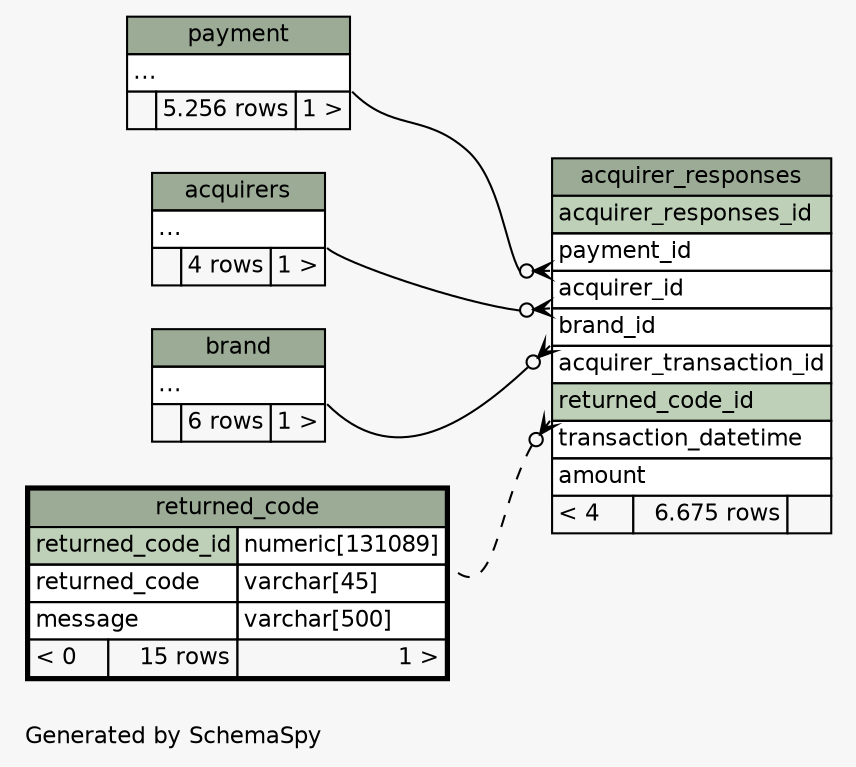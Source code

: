 // dot null on Windows 10 10.0
// SchemaSpy rev 590
digraph "impliedTwoDegreesRelationshipsDiagram" {
  graph [
    rankdir="RL"
    bgcolor="#f7f7f7"
    label="\nGenerated by SchemaSpy"
    labeljust="l"
    nodesep="0.18"
    ranksep="0.46"
    fontname="Helvetica"
    fontsize="11"
  ];
  node [
    fontname="Helvetica"
    fontsize="11"
    shape="plaintext"
  ];
  edge [
    arrowsize="0.8"
  ];
  "acquirer_responses":"acquirer_id":sw -> "acquirers":"elipses":se [arrowhead=none dir=back arrowtail=crowodot];
  "acquirer_responses":"brand_id":sw -> "brand":"elipses":se [arrowhead=none dir=back arrowtail=crowodot];
  "acquirer_responses":"payment_id":sw -> "payment":"elipses":se [arrowhead=none dir=back arrowtail=crowodot];
  "acquirer_responses":"returned_code_id":sw -> "returned_code":"returned_code_id.type":se [arrowhead=none dir=back arrowtail=crowodot style=dashed];
  "acquirer_responses" [
    label=<
    <TABLE BORDER="0" CELLBORDER="1" CELLSPACING="0" BGCOLOR="#ffffff">
      <TR><TD COLSPAN="3" BGCOLOR="#9bab96" ALIGN="CENTER">acquirer_responses</TD></TR>
      <TR><TD PORT="acquirer_responses_id" COLSPAN="3" BGCOLOR="#bed1b8" ALIGN="LEFT">acquirer_responses_id</TD></TR>
      <TR><TD PORT="payment_id" COLSPAN="3" ALIGN="LEFT">payment_id</TD></TR>
      <TR><TD PORT="acquirer_id" COLSPAN="3" ALIGN="LEFT">acquirer_id</TD></TR>
      <TR><TD PORT="brand_id" COLSPAN="3" ALIGN="LEFT">brand_id</TD></TR>
      <TR><TD PORT="acquirer_transaction_id" COLSPAN="3" ALIGN="LEFT">acquirer_transaction_id</TD></TR>
      <TR><TD PORT="returned_code_id" COLSPAN="3" BGCOLOR="#bed1b8" ALIGN="LEFT">returned_code_id</TD></TR>
      <TR><TD PORT="transaction_datetime" COLSPAN="3" ALIGN="LEFT">transaction_datetime</TD></TR>
      <TR><TD PORT="amount" COLSPAN="3" ALIGN="LEFT">amount</TD></TR>
      <TR><TD ALIGN="LEFT" BGCOLOR="#f7f7f7">&lt; 4</TD><TD ALIGN="RIGHT" BGCOLOR="#f7f7f7">6.675 rows</TD><TD ALIGN="RIGHT" BGCOLOR="#f7f7f7">  </TD></TR>
    </TABLE>>
    URL="acquirer_responses.html"
    tooltip="acquirer_responses"
  ];
  "acquirers" [
    label=<
    <TABLE BORDER="0" CELLBORDER="1" CELLSPACING="0" BGCOLOR="#ffffff">
      <TR><TD COLSPAN="3" BGCOLOR="#9bab96" ALIGN="CENTER">acquirers</TD></TR>
      <TR><TD PORT="elipses" COLSPAN="3" ALIGN="LEFT">...</TD></TR>
      <TR><TD ALIGN="LEFT" BGCOLOR="#f7f7f7">  </TD><TD ALIGN="RIGHT" BGCOLOR="#f7f7f7">4 rows</TD><TD ALIGN="RIGHT" BGCOLOR="#f7f7f7">1 &gt;</TD></TR>
    </TABLE>>
    URL="acquirers.html"
    tooltip="acquirers"
  ];
  "brand" [
    label=<
    <TABLE BORDER="0" CELLBORDER="1" CELLSPACING="0" BGCOLOR="#ffffff">
      <TR><TD COLSPAN="3" BGCOLOR="#9bab96" ALIGN="CENTER">brand</TD></TR>
      <TR><TD PORT="elipses" COLSPAN="3" ALIGN="LEFT">...</TD></TR>
      <TR><TD ALIGN="LEFT" BGCOLOR="#f7f7f7">  </TD><TD ALIGN="RIGHT" BGCOLOR="#f7f7f7">6 rows</TD><TD ALIGN="RIGHT" BGCOLOR="#f7f7f7">1 &gt;</TD></TR>
    </TABLE>>
    URL="brand.html"
    tooltip="brand"
  ];
  "payment" [
    label=<
    <TABLE BORDER="0" CELLBORDER="1" CELLSPACING="0" BGCOLOR="#ffffff">
      <TR><TD COLSPAN="3" BGCOLOR="#9bab96" ALIGN="CENTER">payment</TD></TR>
      <TR><TD PORT="elipses" COLSPAN="3" ALIGN="LEFT">...</TD></TR>
      <TR><TD ALIGN="LEFT" BGCOLOR="#f7f7f7">  </TD><TD ALIGN="RIGHT" BGCOLOR="#f7f7f7">5.256 rows</TD><TD ALIGN="RIGHT" BGCOLOR="#f7f7f7">1 &gt;</TD></TR>
    </TABLE>>
    URL="payment.html"
    tooltip="payment"
  ];
  "returned_code" [
    label=<
    <TABLE BORDER="2" CELLBORDER="1" CELLSPACING="0" BGCOLOR="#ffffff">
      <TR><TD COLSPAN="3" BGCOLOR="#9bab96" ALIGN="CENTER">returned_code</TD></TR>
      <TR><TD PORT="returned_code_id" COLSPAN="2" BGCOLOR="#bed1b8" ALIGN="LEFT">returned_code_id</TD><TD PORT="returned_code_id.type" ALIGN="LEFT">numeric[131089]</TD></TR>
      <TR><TD PORT="returned_code" COLSPAN="2" ALIGN="LEFT">returned_code</TD><TD PORT="returned_code.type" ALIGN="LEFT">varchar[45]</TD></TR>
      <TR><TD PORT="message" COLSPAN="2" ALIGN="LEFT">message</TD><TD PORT="message.type" ALIGN="LEFT">varchar[500]</TD></TR>
      <TR><TD ALIGN="LEFT" BGCOLOR="#f7f7f7">&lt; 0</TD><TD ALIGN="RIGHT" BGCOLOR="#f7f7f7">15 rows</TD><TD ALIGN="RIGHT" BGCOLOR="#f7f7f7">1 &gt;</TD></TR>
    </TABLE>>
    URL="returned_code.html"
    tooltip="returned_code"
  ];
}
